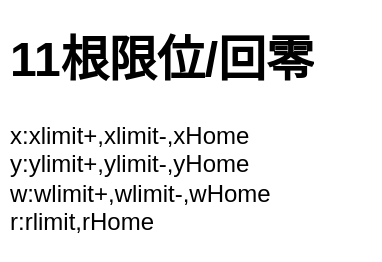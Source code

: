 <mxfile version="21.5.2" type="github">
  <diagram name="第 1 页" id="8xISH4OoHk16N2n0mDrF">
    <mxGraphModel dx="1347" dy="725" grid="1" gridSize="10" guides="1" tooltips="1" connect="1" arrows="1" fold="1" page="1" pageScale="1" pageWidth="827" pageHeight="1169" math="0" shadow="0">
      <root>
        <mxCell id="0" />
        <mxCell id="1" parent="0" />
        <mxCell id="YGEKBtAMTnWdd1QfSGZH-1" value="&lt;h1&gt;11根限位/回零&lt;/h1&gt;&lt;div&gt;x:xlimit+,xlimit-,xHome&lt;/div&gt;&lt;div&gt;y:ylimit+,ylimit-,yHome&lt;br&gt;&lt;/div&gt;&lt;div&gt;w:wlimit+,wlimit-,wHome&lt;br&gt;&lt;/div&gt;&lt;div&gt;r:rlimit,rHome&lt;br&gt;&lt;/div&gt;" style="text;html=1;strokeColor=none;fillColor=none;spacing=5;spacingTop=-20;whiteSpace=wrap;overflow=hidden;rounded=0;" vertex="1" parent="1">
          <mxGeometry x="40" y="60" width="190" height="120" as="geometry" />
        </mxCell>
      </root>
    </mxGraphModel>
  </diagram>
</mxfile>
